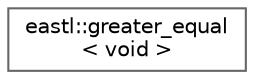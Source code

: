 digraph "类继承关系图"
{
 // LATEX_PDF_SIZE
  bgcolor="transparent";
  edge [fontname=Helvetica,fontsize=10,labelfontname=Helvetica,labelfontsize=10];
  node [fontname=Helvetica,fontsize=10,shape=box,height=0.2,width=0.4];
  rankdir="LR";
  Node0 [id="Node000000",label="eastl::greater_equal\l\< void \>",height=0.2,width=0.4,color="grey40", fillcolor="white", style="filled",URL="$structeastl_1_1greater__equal_3_01void_01_4.html",tooltip=" "];
}

